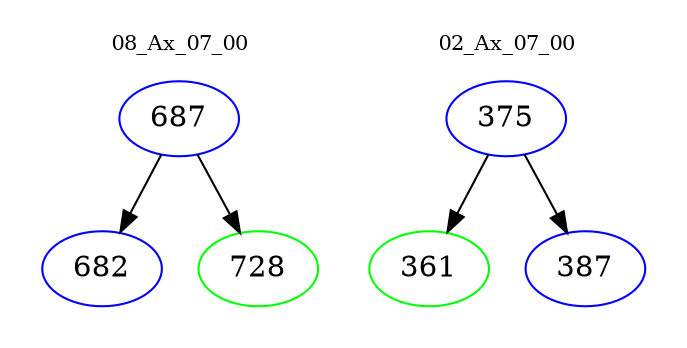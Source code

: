 digraph{
subgraph cluster_0 {
color = white
label = "08_Ax_07_00";
fontsize=10;
T0_687 [label="687", color="blue"]
T0_687 -> T0_682 [color="black"]
T0_682 [label="682", color="blue"]
T0_687 -> T0_728 [color="black"]
T0_728 [label="728", color="green"]
}
subgraph cluster_1 {
color = white
label = "02_Ax_07_00";
fontsize=10;
T1_375 [label="375", color="blue"]
T1_375 -> T1_361 [color="black"]
T1_361 [label="361", color="green"]
T1_375 -> T1_387 [color="black"]
T1_387 [label="387", color="blue"]
}
}
